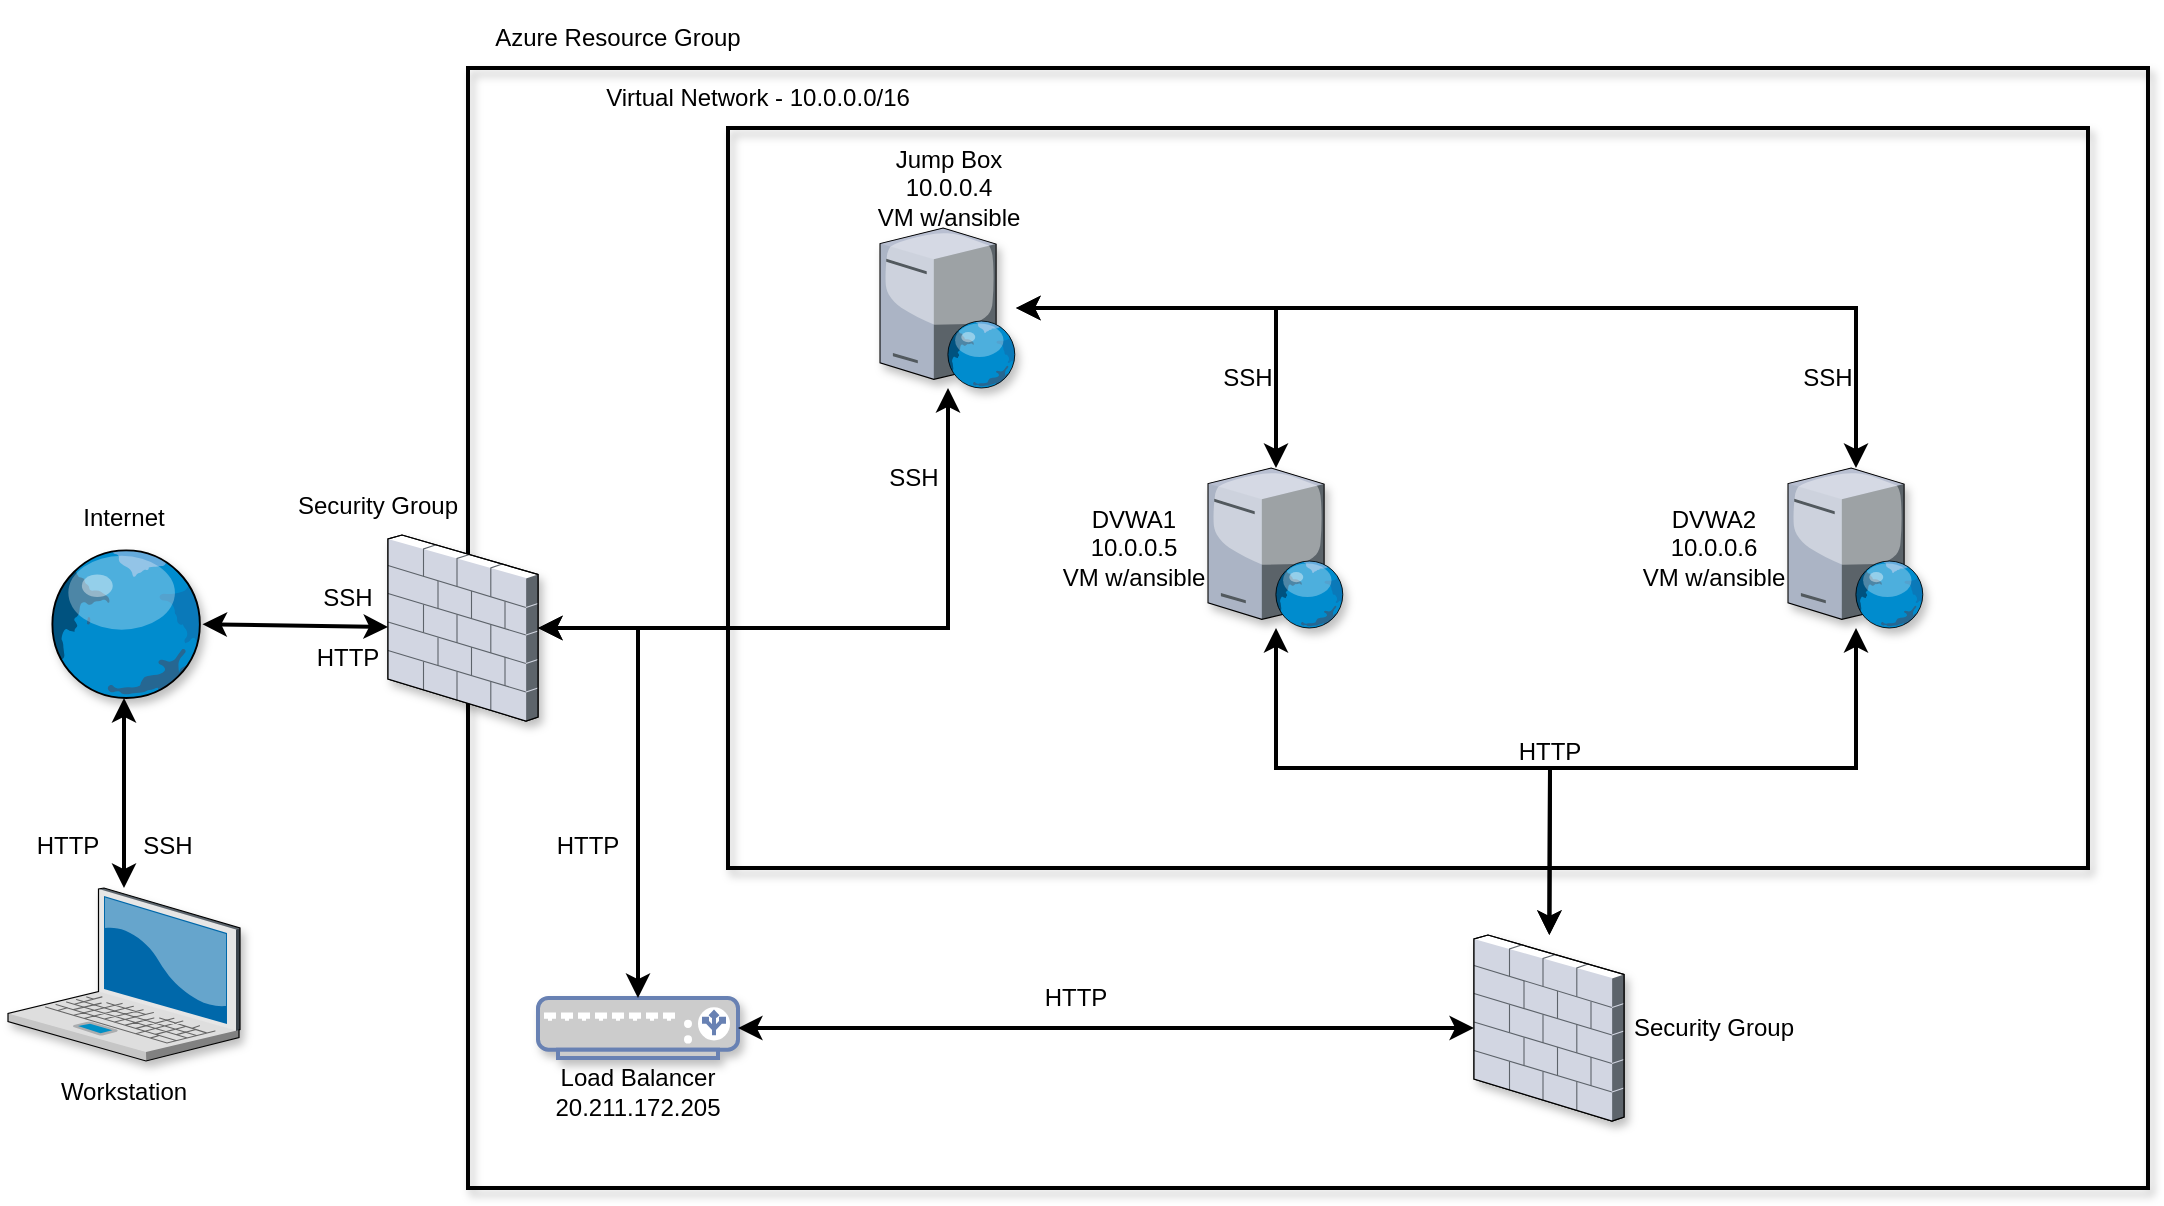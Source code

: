 <mxfile version="17.2.4" type="google"><diagram id="BHR6PQPtx6TgOEbcND0u" name="Page-1"><mxGraphModel dx="1038" dy="547" grid="1" gridSize="10" guides="1" tooltips="1" connect="1" arrows="1" fold="1" page="1" pageScale="1" pageWidth="1169" pageHeight="827" math="0" shadow="0"><root><mxCell id="fnTHhbJF7QwCX6SKJw0V-0"/><mxCell id="fnTHhbJF7QwCX6SKJw0V-1" parent="fnTHhbJF7QwCX6SKJw0V-0"/><mxCell id="fnTHhbJF7QwCX6SKJw0V-2" value="" style="verticalLabelPosition=bottom;sketch=0;aspect=fixed;html=1;verticalAlign=top;strokeColor=none;align=center;outlineConnect=0;shape=mxgraph.citrix.globe;shadow=1;fillColor=none;" parent="fnTHhbJF7QwCX6SKJw0V-1" vertex="1"><mxGeometry x="68.75" y="280" width="78.5" height="75" as="geometry"/></mxCell><mxCell id="fnTHhbJF7QwCX6SKJw0V-3" value="" style="verticalLabelPosition=bottom;sketch=0;aspect=fixed;html=1;verticalAlign=top;strokeColor=none;align=center;outlineConnect=0;shape=mxgraph.citrix.laptop_2;shadow=1;fillColor=none;" parent="fnTHhbJF7QwCX6SKJw0V-1" vertex="1"><mxGeometry x="50" y="450" width="116" height="86.5" as="geometry"/></mxCell><mxCell id="aLHsSdTCl-CkNn_2hYOX-0" value="" style="rounded=0;whiteSpace=wrap;html=1;shadow=1;strokeWidth=2;fillColor=none;strokeColor=#000000;" parent="fnTHhbJF7QwCX6SKJw0V-1" vertex="1"><mxGeometry x="280" y="40" width="840" height="560" as="geometry"/></mxCell><mxCell id="aLHsSdTCl-CkNn_2hYOX-1" value="Azure Resource Group" style="text;html=1;strokeColor=none;fillColor=none;align=center;verticalAlign=middle;whiteSpace=wrap;rounded=0;shadow=1;" parent="fnTHhbJF7QwCX6SKJw0V-1" vertex="1"><mxGeometry x="280" y="10" width="150" height="30" as="geometry"/></mxCell><mxCell id="aLHsSdTCl-CkNn_2hYOX-2" value="Internet" style="text;html=1;strokeColor=none;fillColor=none;align=center;verticalAlign=middle;whiteSpace=wrap;rounded=0;shadow=1;" parent="fnTHhbJF7QwCX6SKJw0V-1" vertex="1"><mxGeometry x="78" y="250" width="60" height="30" as="geometry"/></mxCell><mxCell id="aLHsSdTCl-CkNn_2hYOX-3" value="" style="verticalLabelPosition=bottom;sketch=0;aspect=fixed;html=1;verticalAlign=top;strokeColor=none;align=center;outlineConnect=0;shape=mxgraph.citrix.firewall;shadow=1;fillColor=none;" parent="fnTHhbJF7QwCX6SKJw0V-1" vertex="1"><mxGeometry x="240" y="273.5" width="75" height="93" as="geometry"/></mxCell><mxCell id="aLHsSdTCl-CkNn_2hYOX-5" value="Workstation" style="text;html=1;strokeColor=none;fillColor=none;align=center;verticalAlign=middle;whiteSpace=wrap;rounded=0;shadow=1;" parent="fnTHhbJF7QwCX6SKJw0V-1" vertex="1"><mxGeometry x="78" y="536.5" width="60" height="30" as="geometry"/></mxCell><mxCell id="aLHsSdTCl-CkNn_2hYOX-6" value="" style="endArrow=classic;startArrow=classic;html=1;rounded=0;strokeColor=#000000;strokeWidth=2;" parent="fnTHhbJF7QwCX6SKJw0V-1" source="fnTHhbJF7QwCX6SKJw0V-3" target="fnTHhbJF7QwCX6SKJw0V-2" edge="1"><mxGeometry width="50" height="50" relative="1" as="geometry"><mxPoint x="110" y="450" as="sourcePoint"/><mxPoint x="160" y="400" as="targetPoint"/></mxGeometry></mxCell><mxCell id="aLHsSdTCl-CkNn_2hYOX-13" value="SSH" style="text;html=1;strokeColor=none;fillColor=none;align=center;verticalAlign=middle;whiteSpace=wrap;rounded=0;shadow=1;" parent="fnTHhbJF7QwCX6SKJw0V-1" vertex="1"><mxGeometry x="190" y="290" width="60" height="30" as="geometry"/></mxCell><mxCell id="aLHsSdTCl-CkNn_2hYOX-14" value="SSH" style="text;html=1;strokeColor=none;fillColor=none;align=center;verticalAlign=middle;whiteSpace=wrap;rounded=0;shadow=1;" parent="fnTHhbJF7QwCX6SKJw0V-1" vertex="1"><mxGeometry x="100" y="414" width="60" height="30" as="geometry"/></mxCell><mxCell id="aLHsSdTCl-CkNn_2hYOX-15" value="Security Group" style="text;html=1;strokeColor=none;fillColor=none;align=center;verticalAlign=middle;whiteSpace=wrap;rounded=0;shadow=1;" parent="fnTHhbJF7QwCX6SKJw0V-1" vertex="1"><mxGeometry x="190" y="243.5" width="90" height="30" as="geometry"/></mxCell><mxCell id="aLHsSdTCl-CkNn_2hYOX-16" value="" style="rounded=0;whiteSpace=wrap;html=1;shadow=1;strokeColor=#000000;strokeWidth=2;fillColor=none;" parent="fnTHhbJF7QwCX6SKJw0V-1" vertex="1"><mxGeometry x="410" y="70" width="680" height="370" as="geometry"/></mxCell><mxCell id="aLHsSdTCl-CkNn_2hYOX-17" value="Virtual Network - 10.0.0.0/16" style="text;html=1;strokeColor=none;fillColor=none;align=center;verticalAlign=middle;whiteSpace=wrap;rounded=0;shadow=1;" parent="fnTHhbJF7QwCX6SKJw0V-1" vertex="1"><mxGeometry x="340" y="40" width="170" height="30" as="geometry"/></mxCell><mxCell id="aLHsSdTCl-CkNn_2hYOX-22" value="" style="endArrow=classic;startArrow=classic;html=1;rounded=0;strokeColor=#000000;strokeWidth=2;" parent="fnTHhbJF7QwCX6SKJw0V-1" source="fnTHhbJF7QwCX6SKJw0V-2" target="aLHsSdTCl-CkNn_2hYOX-3" edge="1"><mxGeometry width="50" height="50" relative="1" as="geometry"><mxPoint x="160" y="400" as="sourcePoint"/><mxPoint x="210" y="350" as="targetPoint"/></mxGeometry></mxCell><mxCell id="aLHsSdTCl-CkNn_2hYOX-23" value="" style="endArrow=classic;startArrow=classic;html=1;rounded=0;strokeColor=#000000;strokeWidth=2;" parent="fnTHhbJF7QwCX6SKJw0V-1" source="aLHsSdTCl-CkNn_2hYOX-3" target="aLHsSdTCl-CkNn_2hYOX-26" edge="1"><mxGeometry width="50" height="50" relative="1" as="geometry"><mxPoint x="590" y="370" as="sourcePoint"/><mxPoint x="430" y="320" as="targetPoint"/><Array as="points"><mxPoint x="520" y="320"/></Array></mxGeometry></mxCell><mxCell id="aLHsSdTCl-CkNn_2hYOX-24" value="Jump Box&lt;br&gt;10.0.0.4&lt;br&gt;VM w/ansible" style="text;html=1;strokeColor=none;fillColor=none;align=center;verticalAlign=middle;whiteSpace=wrap;rounded=0;shadow=1;" parent="fnTHhbJF7QwCX6SKJw0V-1" vertex="1"><mxGeometry x="472.5" y="80" width="95" height="40" as="geometry"/></mxCell><mxCell id="aLHsSdTCl-CkNn_2hYOX-26" value="" style="verticalLabelPosition=bottom;sketch=0;aspect=fixed;html=1;verticalAlign=top;strokeColor=none;align=center;outlineConnect=0;shape=mxgraph.citrix.web_server;shadow=1;fillColor=none;" parent="fnTHhbJF7QwCX6SKJw0V-1" vertex="1"><mxGeometry x="486" y="120" width="68" height="80" as="geometry"/></mxCell><mxCell id="aLHsSdTCl-CkNn_2hYOX-28" value="" style="verticalLabelPosition=bottom;sketch=0;aspect=fixed;html=1;verticalAlign=top;strokeColor=none;align=center;outlineConnect=0;shape=mxgraph.citrix.web_server;shadow=1;fillColor=none;" parent="fnTHhbJF7QwCX6SKJw0V-1" vertex="1"><mxGeometry x="940" y="240" width="68" height="80" as="geometry"/></mxCell><mxCell id="aLHsSdTCl-CkNn_2hYOX-30" value="" style="verticalLabelPosition=bottom;sketch=0;aspect=fixed;html=1;verticalAlign=top;strokeColor=none;align=center;outlineConnect=0;shape=mxgraph.citrix.web_server;shadow=1;fillColor=none;" parent="fnTHhbJF7QwCX6SKJw0V-1" vertex="1"><mxGeometry x="650" y="240" width="68" height="80" as="geometry"/></mxCell><mxCell id="aLHsSdTCl-CkNn_2hYOX-34" value="" style="fontColor=#0066CC;verticalAlign=top;verticalLabelPosition=bottom;labelPosition=center;align=center;html=1;outlineConnect=0;fillColor=#CCCCCC;strokeColor=#6881B3;gradientColor=none;gradientDirection=north;strokeWidth=2;shape=mxgraph.networks.load_balancer;shadow=1;" parent="fnTHhbJF7QwCX6SKJw0V-1" vertex="1"><mxGeometry x="315" y="505" width="100" height="30" as="geometry"/></mxCell><mxCell id="aLHsSdTCl-CkNn_2hYOX-38" value="" style="endArrow=classic;startArrow=classic;html=1;rounded=0;strokeColor=#000000;strokeWidth=2;" parent="fnTHhbJF7QwCX6SKJw0V-1" source="aLHsSdTCl-CkNn_2hYOX-34" target="aLHsSdTCl-CkNn_2hYOX-3" edge="1"><mxGeometry width="50" height="50" relative="1" as="geometry"><mxPoint x="590" y="450" as="sourcePoint"/><mxPoint x="640" y="400" as="targetPoint"/><Array as="points"><mxPoint x="365" y="320"/></Array></mxGeometry></mxCell><mxCell id="aLHsSdTCl-CkNn_2hYOX-40" value="HTTP" style="text;html=1;strokeColor=none;fillColor=none;align=center;verticalAlign=middle;whiteSpace=wrap;rounded=0;shadow=1;" parent="fnTHhbJF7QwCX6SKJw0V-1" vertex="1"><mxGeometry x="310" y="414" width="60" height="30" as="geometry"/></mxCell><mxCell id="aLHsSdTCl-CkNn_2hYOX-41" value="HTTP" style="text;html=1;strokeColor=none;fillColor=none;align=center;verticalAlign=middle;whiteSpace=wrap;rounded=0;shadow=1;" parent="fnTHhbJF7QwCX6SKJw0V-1" vertex="1"><mxGeometry x="190" y="320" width="60" height="30" as="geometry"/></mxCell><mxCell id="aLHsSdTCl-CkNn_2hYOX-47" value="SSH" style="text;html=1;strokeColor=none;fillColor=none;align=center;verticalAlign=middle;whiteSpace=wrap;rounded=0;shadow=1;" parent="fnTHhbJF7QwCX6SKJw0V-1" vertex="1"><mxGeometry x="472.5" y="230" width="60" height="30" as="geometry"/></mxCell><mxCell id="aLHsSdTCl-CkNn_2hYOX-48" value="" style="endArrow=classic;startArrow=classic;html=1;rounded=0;strokeColor=#000000;strokeWidth=2;" parent="fnTHhbJF7QwCX6SKJw0V-1" source="aLHsSdTCl-CkNn_2hYOX-26" target="aLHsSdTCl-CkNn_2hYOX-30" edge="1"><mxGeometry width="50" height="50" relative="1" as="geometry"><mxPoint x="710" y="350" as="sourcePoint"/><mxPoint x="760" y="300" as="targetPoint"/><Array as="points"><mxPoint x="684" y="160"/></Array></mxGeometry></mxCell><mxCell id="aLHsSdTCl-CkNn_2hYOX-51" value="" style="endArrow=classic;startArrow=classic;html=1;rounded=0;strokeColor=#000000;strokeWidth=2;" parent="fnTHhbJF7QwCX6SKJw0V-1" source="aLHsSdTCl-CkNn_2hYOX-26" target="aLHsSdTCl-CkNn_2hYOX-28" edge="1"><mxGeometry width="50" height="50" relative="1" as="geometry"><mxPoint x="710" y="350" as="sourcePoint"/><mxPoint x="760" y="300" as="targetPoint"/><Array as="points"><mxPoint x="974" y="160"/></Array></mxGeometry></mxCell><mxCell id="aLHsSdTCl-CkNn_2hYOX-52" value="" style="endArrow=classic;startArrow=classic;html=1;rounded=0;strokeColor=#000000;strokeWidth=2;exitX=1;exitY=0.5;exitDx=0;exitDy=0;exitPerimeter=0;" parent="fnTHhbJF7QwCX6SKJw0V-1" source="aLHsSdTCl-CkNn_2hYOX-34" target="aLHsSdTCl-CkNn_2hYOX-65" edge="1"><mxGeometry width="50" height="50" relative="1" as="geometry"><mxPoint x="600" y="450" as="sourcePoint"/><mxPoint x="650" y="400" as="targetPoint"/><Array as="points"/></mxGeometry></mxCell><mxCell id="aLHsSdTCl-CkNn_2hYOX-55" value="HTTP" style="text;html=1;strokeColor=none;fillColor=none;align=center;verticalAlign=middle;whiteSpace=wrap;rounded=0;shadow=1;" parent="fnTHhbJF7QwCX6SKJw0V-1" vertex="1"><mxGeometry x="790.5" y="366.5" width="60" height="30" as="geometry"/></mxCell><mxCell id="aLHsSdTCl-CkNn_2hYOX-56" value="HTTP" style="text;html=1;strokeColor=none;fillColor=none;align=center;verticalAlign=middle;whiteSpace=wrap;rounded=0;shadow=1;" parent="fnTHhbJF7QwCX6SKJw0V-1" vertex="1"><mxGeometry x="554" y="490" width="60" height="30" as="geometry"/></mxCell><mxCell id="aLHsSdTCl-CkNn_2hYOX-57" value="SSH" style="text;html=1;strokeColor=none;fillColor=none;align=center;verticalAlign=middle;whiteSpace=wrap;rounded=0;shadow=1;" parent="fnTHhbJF7QwCX6SKJw0V-1" vertex="1"><mxGeometry x="930" y="180" width="60" height="30" as="geometry"/></mxCell><mxCell id="aLHsSdTCl-CkNn_2hYOX-58" value="SSH" style="text;html=1;strokeColor=none;fillColor=none;align=center;verticalAlign=middle;whiteSpace=wrap;rounded=0;shadow=1;" parent="fnTHhbJF7QwCX6SKJw0V-1" vertex="1"><mxGeometry x="640" y="180" width="60" height="30" as="geometry"/></mxCell><mxCell id="aLHsSdTCl-CkNn_2hYOX-59" value="Load Balancer&lt;br&gt;20.211.172.205" style="text;html=1;strokeColor=none;fillColor=none;align=center;verticalAlign=middle;whiteSpace=wrap;rounded=0;shadow=1;" parent="fnTHhbJF7QwCX6SKJw0V-1" vertex="1"><mxGeometry x="320" y="536.5" width="90" height="30" as="geometry"/></mxCell><mxCell id="aLHsSdTCl-CkNn_2hYOX-60" value="DVWA1&lt;br&gt;10.0.0.5&lt;br&gt;VM w/ansible" style="text;html=1;strokeColor=none;fillColor=none;align=center;verticalAlign=middle;whiteSpace=wrap;rounded=0;shadow=1;" parent="fnTHhbJF7QwCX6SKJw0V-1" vertex="1"><mxGeometry x="567.5" y="265" width="90" height="30" as="geometry"/></mxCell><mxCell id="aLHsSdTCl-CkNn_2hYOX-61" value="DVWA2&lt;br&gt;10.0.0.6&lt;br&gt;VM w/ansible" style="text;html=1;strokeColor=none;fillColor=none;align=center;verticalAlign=middle;whiteSpace=wrap;rounded=0;shadow=1;" parent="fnTHhbJF7QwCX6SKJw0V-1" vertex="1"><mxGeometry x="858" y="265" width="90" height="30" as="geometry"/></mxCell><mxCell id="aLHsSdTCl-CkNn_2hYOX-64" value="HTTP" style="text;html=1;strokeColor=none;fillColor=none;align=center;verticalAlign=middle;whiteSpace=wrap;rounded=0;shadow=1;" parent="fnTHhbJF7QwCX6SKJw0V-1" vertex="1"><mxGeometry x="50" y="414" width="60" height="30" as="geometry"/></mxCell><mxCell id="aLHsSdTCl-CkNn_2hYOX-65" value="" style="verticalLabelPosition=bottom;sketch=0;aspect=fixed;html=1;verticalAlign=top;strokeColor=none;align=center;outlineConnect=0;shape=mxgraph.citrix.firewall;shadow=1;fillColor=none;" parent="fnTHhbJF7QwCX6SKJw0V-1" vertex="1"><mxGeometry x="783" y="473.5" width="75" height="93" as="geometry"/></mxCell><mxCell id="aLHsSdTCl-CkNn_2hYOX-66" value="" style="endArrow=classic;startArrow=classic;html=1;rounded=0;strokeColor=#000000;strokeWidth=2;" parent="fnTHhbJF7QwCX6SKJw0V-1" source="aLHsSdTCl-CkNn_2hYOX-65" target="aLHsSdTCl-CkNn_2hYOX-30" edge="1"><mxGeometry width="50" height="50" relative="1" as="geometry"><mxPoint x="550" y="410" as="sourcePoint"/><mxPoint x="600" y="360" as="targetPoint"/><Array as="points"><mxPoint x="821" y="390"/><mxPoint x="684" y="390"/></Array></mxGeometry></mxCell><mxCell id="aLHsSdTCl-CkNn_2hYOX-67" value="" style="endArrow=classic;startArrow=classic;html=1;rounded=0;strokeColor=#000000;strokeWidth=2;" parent="fnTHhbJF7QwCX6SKJw0V-1" source="aLHsSdTCl-CkNn_2hYOX-65" target="aLHsSdTCl-CkNn_2hYOX-28" edge="1"><mxGeometry width="50" height="50" relative="1" as="geometry"><mxPoint x="610" y="410" as="sourcePoint"/><mxPoint x="660" y="360" as="targetPoint"/><Array as="points"><mxPoint x="821" y="390"/><mxPoint x="974" y="390"/></Array></mxGeometry></mxCell><mxCell id="aLHsSdTCl-CkNn_2hYOX-68" value="Security Group" style="text;html=1;strokeColor=none;fillColor=none;align=center;verticalAlign=middle;whiteSpace=wrap;rounded=0;shadow=1;" parent="fnTHhbJF7QwCX6SKJw0V-1" vertex="1"><mxGeometry x="858" y="505" width="90" height="30" as="geometry"/></mxCell></root></mxGraphModel></diagram></mxfile>